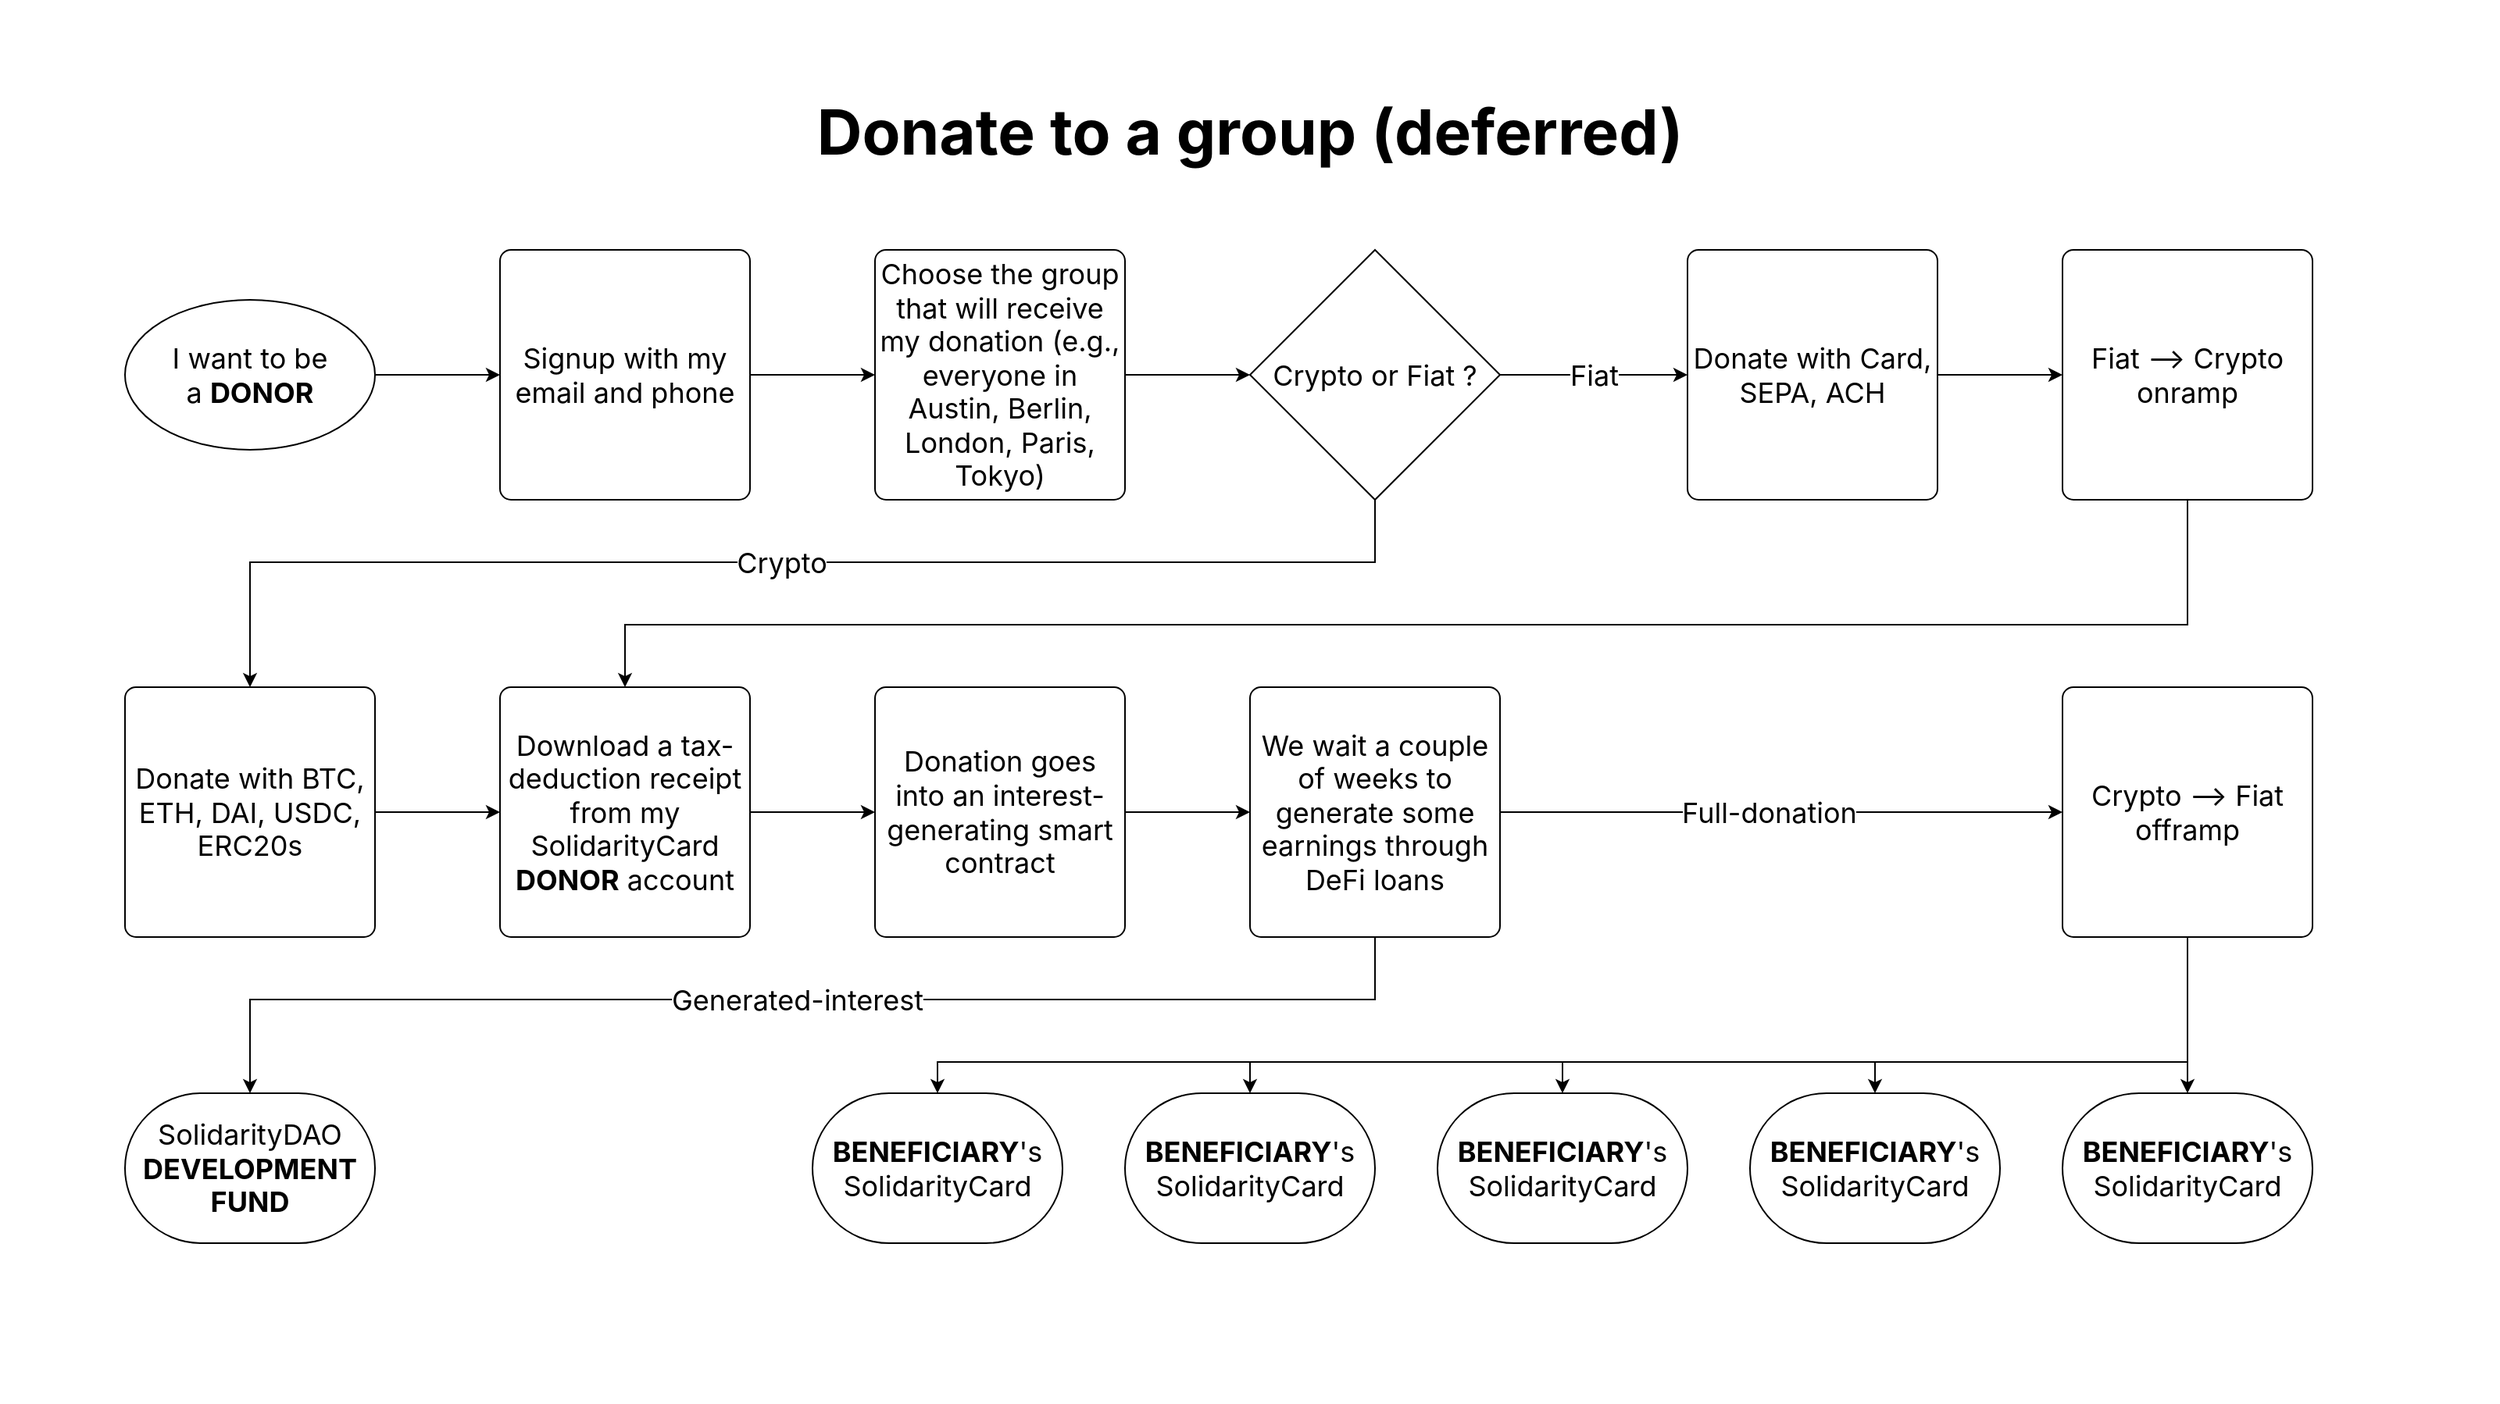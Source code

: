 <mxfile version="12.6.5" type="device"><diagram id="C5RBs43oDa-KdzZeNtuy" name="Page-1"><mxGraphModel dx="1720" dy="1138" grid="1" gridSize="10" guides="1" tooltips="1" connect="1" arrows="1" fold="1" page="1" pageScale="1" pageWidth="1600" pageHeight="900" background="#ffffff" math="0" shadow="0"><root><mxCell id="WIyWlLk6GJQsqaUBKTNV-0"/><mxCell id="WIyWlLk6GJQsqaUBKTNV-1" parent="WIyWlLk6GJQsqaUBKTNV-0"/><mxCell id="5od_YRxya8J1Do6yImXM-0" value="" style="rounded=0;whiteSpace=wrap;html=1;strokeColor=none;fillColor=none;fontFamily=SF Pro Text;fontSize=18;" parent="WIyWlLk6GJQsqaUBKTNV-1" vertex="1"><mxGeometry width="1599" height="898" as="geometry"/></mxCell><mxCell id="jl-ctW1CZzwCZrpfKcMk-42" style="edgeStyle=orthogonalEdgeStyle;rounded=0;orthogonalLoop=1;jettySize=auto;html=1;exitX=1;exitY=0.5;exitDx=0;exitDy=0;exitPerimeter=0;entryX=0;entryY=0.5;entryDx=0;entryDy=0;fontSize=18;fontFamily=SF Pro Text;" parent="WIyWlLk6GJQsqaUBKTNV-1" source="jl-ctW1CZzwCZrpfKcMk-0" target="jl-ctW1CZzwCZrpfKcMk-8" edge="1"><mxGeometry relative="1" as="geometry"/></mxCell><mxCell id="jl-ctW1CZzwCZrpfKcMk-0" value="&lt;font style=&quot;font-size: 18px&quot;&gt;I want to be a&amp;nbsp;&lt;b style=&quot;font-size: 18px&quot;&gt;DONOR&lt;/b&gt;&lt;/font&gt;" style="strokeWidth=1;html=1;shape=mxgraph.flowchart.start_1;whiteSpace=wrap;fontSize=18;fontFamily=SF Pro Text;aspect=fixed;" parent="WIyWlLk6GJQsqaUBKTNV-1" vertex="1"><mxGeometry x="80" y="192" width="160" height="96" as="geometry"/></mxCell><mxCell id="jl-ctW1CZzwCZrpfKcMk-52" value="" style="edgeStyle=orthogonalEdgeStyle;rounded=0;orthogonalLoop=1;jettySize=auto;html=1;fontSize=18;fontFamily=SF Pro Text;" parent="WIyWlLk6GJQsqaUBKTNV-1" source="jl-ctW1CZzwCZrpfKcMk-8" target="jl-ctW1CZzwCZrpfKcMk-51" edge="1"><mxGeometry relative="1" as="geometry"/></mxCell><mxCell id="jl-ctW1CZzwCZrpfKcMk-8" value="Signup with my email and phone" style="rounded=1;whiteSpace=wrap;html=1;absoluteArcSize=1;arcSize=14;strokeWidth=1;shadow=0;fontFamily=SF Pro Text;fontSize=18;aspect=fixed;" parent="WIyWlLk6GJQsqaUBKTNV-1" vertex="1"><mxGeometry x="320" y="160" width="160" height="160" as="geometry"/></mxCell><mxCell id="jl-ctW1CZzwCZrpfKcMk-53" style="edgeStyle=orthogonalEdgeStyle;rounded=0;orthogonalLoop=1;jettySize=auto;html=1;exitX=1;exitY=0.5;exitDx=0;exitDy=0;entryX=0;entryY=0.5;entryDx=0;entryDy=0;entryPerimeter=0;fontSize=18;fontFamily=SF Pro Text;" parent="WIyWlLk6GJQsqaUBKTNV-1" source="jl-ctW1CZzwCZrpfKcMk-51" target="jl-ctW1CZzwCZrpfKcMk-12" edge="1"><mxGeometry relative="1" as="geometry"/></mxCell><mxCell id="jl-ctW1CZzwCZrpfKcMk-51" value="Choose the group that will receive my donation (e.g., everyone in Austin, Berlin, London, Paris, Tokyo)" style="rounded=1;whiteSpace=wrap;html=1;absoluteArcSize=1;arcSize=14;strokeWidth=1;shadow=0;fontFamily=SF Pro Text;fontSize=18;aspect=fixed;" parent="WIyWlLk6GJQsqaUBKTNV-1" vertex="1"><mxGeometry x="560" y="160" width="160" height="160" as="geometry"/></mxCell><mxCell id="jl-ctW1CZzwCZrpfKcMk-21" value="Fiat" style="edgeStyle=orthogonalEdgeStyle;rounded=0;orthogonalLoop=1;jettySize=auto;html=1;exitX=1;exitY=0.5;exitDx=0;exitDy=0;exitPerimeter=0;entryX=0;entryY=0.5;entryDx=0;entryDy=0;fontSize=18;fontFamily=SF Pro Text;" parent="WIyWlLk6GJQsqaUBKTNV-1" source="jl-ctW1CZzwCZrpfKcMk-12" target="jl-ctW1CZzwCZrpfKcMk-18" edge="1"><mxGeometry relative="1" as="geometry"/></mxCell><mxCell id="jl-ctW1CZzwCZrpfKcMk-54" value="Crypto" style="edgeStyle=orthogonalEdgeStyle;rounded=0;orthogonalLoop=1;jettySize=auto;html=1;exitX=0.5;exitY=1;exitDx=0;exitDy=0;exitPerimeter=0;entryX=0.5;entryY=0;entryDx=0;entryDy=0;fontSize=18;fontFamily=SF Pro Text;" parent="WIyWlLk6GJQsqaUBKTNV-1" source="jl-ctW1CZzwCZrpfKcMk-12" target="jl-ctW1CZzwCZrpfKcMk-22" edge="1"><mxGeometry relative="1" as="geometry"><Array as="points"><mxPoint x="880" y="360"/><mxPoint x="160" y="360"/></Array></mxGeometry></mxCell><mxCell id="jl-ctW1CZzwCZrpfKcMk-12" value="Crypto or Fiat ?" style="strokeWidth=1;html=1;shape=mxgraph.flowchart.decision;whiteSpace=wrap;fontSize=18;fontFamily=SF Pro Text;aspect=fixed;" parent="WIyWlLk6GJQsqaUBKTNV-1" vertex="1"><mxGeometry x="800" y="160" width="160" height="160" as="geometry"/></mxCell><mxCell id="jl-ctW1CZzwCZrpfKcMk-44" value="" style="edgeStyle=orthogonalEdgeStyle;rounded=0;orthogonalLoop=1;jettySize=auto;html=1;fontSize=18;fontFamily=SF Pro Text;" parent="WIyWlLk6GJQsqaUBKTNV-1" source="jl-ctW1CZzwCZrpfKcMk-18" target="jl-ctW1CZzwCZrpfKcMk-43" edge="1"><mxGeometry relative="1" as="geometry"/></mxCell><mxCell id="jl-ctW1CZzwCZrpfKcMk-18" value="Donate with Card, SEPA, ACH" style="rounded=1;whiteSpace=wrap;html=1;absoluteArcSize=1;arcSize=14;strokeWidth=1;shadow=0;fontFamily=SF Pro Text;fontSize=18;aspect=fixed;" parent="WIyWlLk6GJQsqaUBKTNV-1" vertex="1"><mxGeometry x="1080" y="160" width="160" height="160" as="geometry"/></mxCell><mxCell id="jl-ctW1CZzwCZrpfKcMk-93" style="edgeStyle=orthogonalEdgeStyle;rounded=0;orthogonalLoop=1;jettySize=auto;html=1;exitX=0.5;exitY=1;exitDx=0;exitDy=0;entryX=0.5;entryY=0;entryDx=0;entryDy=0;fontSize=18;fontFamily=SF Pro Text;" parent="WIyWlLk6GJQsqaUBKTNV-1" source="jl-ctW1CZzwCZrpfKcMk-43" target="jl-ctW1CZzwCZrpfKcMk-26" edge="1"><mxGeometry relative="1" as="geometry"><Array as="points"><mxPoint x="1400" y="400"/><mxPoint x="400" y="400"/></Array></mxGeometry></mxCell><mxCell id="jl-ctW1CZzwCZrpfKcMk-43" value="Fiat --&amp;gt; Crypto onramp" style="rounded=1;whiteSpace=wrap;html=1;absoluteArcSize=1;arcSize=14;strokeWidth=1;shadow=0;fontFamily=SF Pro Text;fontSize=18;aspect=fixed;" parent="WIyWlLk6GJQsqaUBKTNV-1" vertex="1"><mxGeometry x="1320" y="160" width="160" height="160" as="geometry"/></mxCell><mxCell id="jl-ctW1CZzwCZrpfKcMk-27" value="" style="edgeStyle=orthogonalEdgeStyle;rounded=0;orthogonalLoop=1;jettySize=auto;html=1;fontSize=18;fontFamily=SF Pro Text;" parent="WIyWlLk6GJQsqaUBKTNV-1" source="jl-ctW1CZzwCZrpfKcMk-22" target="jl-ctW1CZzwCZrpfKcMk-26" edge="1"><mxGeometry relative="1" as="geometry"/></mxCell><mxCell id="jl-ctW1CZzwCZrpfKcMk-22" value="Donate with BTC, ETH, DAI, USDC, ERC20s" style="rounded=1;whiteSpace=wrap;html=1;absoluteArcSize=1;arcSize=14;strokeWidth=1;shadow=0;fontFamily=SF Pro Text;fontSize=18;aspect=fixed;" parent="WIyWlLk6GJQsqaUBKTNV-1" vertex="1"><mxGeometry x="80" y="440" width="160" height="160" as="geometry"/></mxCell><mxCell id="jl-ctW1CZzwCZrpfKcMk-48" value="" style="edgeStyle=orthogonalEdgeStyle;rounded=0;orthogonalLoop=1;jettySize=auto;html=1;fontSize=18;fontFamily=SF Pro Text;" parent="WIyWlLk6GJQsqaUBKTNV-1" source="jl-ctW1CZzwCZrpfKcMk-26" target="jl-ctW1CZzwCZrpfKcMk-47" edge="1"><mxGeometry relative="1" as="geometry"/></mxCell><mxCell id="jl-ctW1CZzwCZrpfKcMk-26" value="Download a tax-deduction receipt from my SolidarityCard &lt;b&gt;DONOR&lt;/b&gt; account" style="rounded=1;whiteSpace=wrap;html=1;absoluteArcSize=1;arcSize=14;strokeWidth=1;shadow=0;fontFamily=SF Pro Text;fontSize=18;aspect=fixed;" parent="WIyWlLk6GJQsqaUBKTNV-1" vertex="1"><mxGeometry x="320" y="440" width="160" height="160" as="geometry"/></mxCell><mxCell id="jl-ctW1CZzwCZrpfKcMk-50" value="" style="edgeStyle=orthogonalEdgeStyle;rounded=0;orthogonalLoop=1;jettySize=auto;html=1;fontSize=18;fontFamily=SF Pro Text;" parent="WIyWlLk6GJQsqaUBKTNV-1" source="jl-ctW1CZzwCZrpfKcMk-47" target="jl-ctW1CZzwCZrpfKcMk-49" edge="1"><mxGeometry relative="1" as="geometry"/></mxCell><mxCell id="jl-ctW1CZzwCZrpfKcMk-47" value="Donation goes into an interest-generating smart contract" style="rounded=1;whiteSpace=wrap;html=1;absoluteArcSize=1;arcSize=14;strokeWidth=1;shadow=0;fontFamily=SF Pro Text;fontSize=18;aspect=fixed;" parent="WIyWlLk6GJQsqaUBKTNV-1" vertex="1"><mxGeometry x="560" y="440" width="160" height="160" as="geometry"/></mxCell><mxCell id="jl-ctW1CZzwCZrpfKcMk-56" value="" style="edgeStyle=orthogonalEdgeStyle;rounded=0;orthogonalLoop=1;jettySize=auto;html=1;fontSize=18;fontFamily=SF Pro Text;" parent="WIyWlLk6GJQsqaUBKTNV-1" source="jl-ctW1CZzwCZrpfKcMk-49" target="jl-ctW1CZzwCZrpfKcMk-55" edge="1"><mxGeometry relative="1" as="geometry"/></mxCell><mxCell id="jl-ctW1CZzwCZrpfKcMk-64" value="Full-donation" style="text;html=1;align=center;verticalAlign=middle;resizable=0;points=[];labelBackgroundColor=#ffffff;fontSize=18;fontFamily=SF Pro Text;" parent="jl-ctW1CZzwCZrpfKcMk-56" vertex="1" connectable="0"><mxGeometry x="-0.045" relative="1" as="geometry"><mxPoint as="offset"/></mxGeometry></mxCell><mxCell id="jl-ctW1CZzwCZrpfKcMk-62" value="Generated-interest" style="edgeStyle=orthogonalEdgeStyle;rounded=0;orthogonalLoop=1;jettySize=auto;html=1;exitX=0.5;exitY=1;exitDx=0;exitDy=0;entryX=0.5;entryY=0;entryDx=0;entryDy=0;entryPerimeter=0;fontSize=18;fontFamily=SF Pro Text;" parent="WIyWlLk6GJQsqaUBKTNV-1" source="jl-ctW1CZzwCZrpfKcMk-49" target="jl-ctW1CZzwCZrpfKcMk-61" edge="1"><mxGeometry relative="1" as="geometry"><Array as="points"><mxPoint x="880" y="640"/><mxPoint x="160" y="640"/></Array></mxGeometry></mxCell><mxCell id="jl-ctW1CZzwCZrpfKcMk-49" value="We wait a couple of weeks to generate some earnings through DeFi loans" style="rounded=1;whiteSpace=wrap;html=1;absoluteArcSize=1;arcSize=14;strokeWidth=1;shadow=0;fontFamily=SF Pro Text;fontSize=18;aspect=fixed;" parent="WIyWlLk6GJQsqaUBKTNV-1" vertex="1"><mxGeometry x="800" y="440" width="160" height="160" as="geometry"/></mxCell><mxCell id="jl-ctW1CZzwCZrpfKcMk-85" style="edgeStyle=orthogonalEdgeStyle;rounded=0;orthogonalLoop=1;jettySize=auto;html=1;exitX=0.5;exitY=1;exitDx=0;exitDy=0;entryX=0.5;entryY=0;entryDx=0;entryDy=0;entryPerimeter=0;fontSize=18;fontFamily=SF Pro Text;" parent="WIyWlLk6GJQsqaUBKTNV-1" source="jl-ctW1CZzwCZrpfKcMk-55" target="jl-ctW1CZzwCZrpfKcMk-69" edge="1"><mxGeometry relative="1" as="geometry"/></mxCell><mxCell id="jl-ctW1CZzwCZrpfKcMk-86" style="edgeStyle=orthogonalEdgeStyle;rounded=0;orthogonalLoop=1;jettySize=auto;html=1;exitX=0.5;exitY=1;exitDx=0;exitDy=0;entryX=0.5;entryY=0;entryDx=0;entryDy=0;entryPerimeter=0;fontSize=18;fontFamily=SF Pro Text;" parent="WIyWlLk6GJQsqaUBKTNV-1" source="jl-ctW1CZzwCZrpfKcMk-55" target="jl-ctW1CZzwCZrpfKcMk-68" edge="1"><mxGeometry relative="1" as="geometry"><Array as="points"><mxPoint x="1360" y="680"/><mxPoint x="1160" y="680"/></Array></mxGeometry></mxCell><mxCell id="jl-ctW1CZzwCZrpfKcMk-87" style="edgeStyle=orthogonalEdgeStyle;rounded=0;orthogonalLoop=1;jettySize=auto;html=1;exitX=0.5;exitY=1;exitDx=0;exitDy=0;entryX=0.5;entryY=0;entryDx=0;entryDy=0;entryPerimeter=0;fontSize=18;fontFamily=SF Pro Text;" parent="WIyWlLk6GJQsqaUBKTNV-1" source="jl-ctW1CZzwCZrpfKcMk-55" target="jl-ctW1CZzwCZrpfKcMk-67" edge="1"><mxGeometry relative="1" as="geometry"><Array as="points"><mxPoint x="1360" y="680"/><mxPoint x="960" y="680"/></Array></mxGeometry></mxCell><mxCell id="jl-ctW1CZzwCZrpfKcMk-88" style="edgeStyle=orthogonalEdgeStyle;rounded=0;orthogonalLoop=1;jettySize=auto;html=1;exitX=0.5;exitY=1;exitDx=0;exitDy=0;entryX=0.5;entryY=0;entryDx=0;entryDy=0;entryPerimeter=0;fontSize=18;fontFamily=SF Pro Text;" parent="WIyWlLk6GJQsqaUBKTNV-1" source="jl-ctW1CZzwCZrpfKcMk-55" target="jl-ctW1CZzwCZrpfKcMk-66" edge="1"><mxGeometry relative="1" as="geometry"><Array as="points"><mxPoint x="1360" y="680"/><mxPoint x="760" y="680"/></Array></mxGeometry></mxCell><mxCell id="jl-ctW1CZzwCZrpfKcMk-89" style="edgeStyle=orthogonalEdgeStyle;rounded=0;orthogonalLoop=1;jettySize=auto;html=1;exitX=0.5;exitY=1;exitDx=0;exitDy=0;entryX=0.5;entryY=0;entryDx=0;entryDy=0;entryPerimeter=0;fontSize=18;fontFamily=SF Pro Text;" parent="WIyWlLk6GJQsqaUBKTNV-1" source="jl-ctW1CZzwCZrpfKcMk-55" target="jl-ctW1CZzwCZrpfKcMk-36" edge="1"><mxGeometry relative="1" as="geometry"><Array as="points"><mxPoint x="1360" y="680"/><mxPoint x="560" y="680"/></Array></mxGeometry></mxCell><mxCell id="jl-ctW1CZzwCZrpfKcMk-55" value="Crypto --&amp;gt; Fiat offramp" style="rounded=1;whiteSpace=wrap;html=1;absoluteArcSize=1;arcSize=14;strokeWidth=1;shadow=0;fontFamily=SF Pro Text;fontSize=18;aspect=fixed;" parent="WIyWlLk6GJQsqaUBKTNV-1" vertex="1"><mxGeometry x="1320" y="440" width="160" height="160" as="geometry"/></mxCell><mxCell id="jl-ctW1CZzwCZrpfKcMk-36" value="&lt;b&gt;BENEFICIARY&lt;/b&gt;'s SolidarityCard" style="strokeWidth=1;html=1;shape=mxgraph.flowchart.terminator;whiteSpace=wrap;fontSize=18;fontFamily=SF Pro Text;aspect=fixed;" parent="WIyWlLk6GJQsqaUBKTNV-1" vertex="1"><mxGeometry x="520" y="700" width="160" height="96" as="geometry"/></mxCell><mxCell id="jl-ctW1CZzwCZrpfKcMk-61" value="SolidarityDAO &lt;b&gt;DEVELOPMENT FUND&lt;/b&gt;" style="strokeWidth=1;html=1;shape=mxgraph.flowchart.terminator;whiteSpace=wrap;fontSize=18;fontFamily=SF Pro Text;aspect=fixed;" parent="WIyWlLk6GJQsqaUBKTNV-1" vertex="1"><mxGeometry x="80" y="700" width="160" height="96" as="geometry"/></mxCell><mxCell id="jl-ctW1CZzwCZrpfKcMk-66" value="&lt;b&gt;BENEFICIARY&lt;/b&gt;'s SolidarityCard" style="strokeWidth=1;html=1;shape=mxgraph.flowchart.terminator;whiteSpace=wrap;fontSize=18;fontFamily=SF Pro Text;aspect=fixed;" parent="WIyWlLk6GJQsqaUBKTNV-1" vertex="1"><mxGeometry x="720" y="700" width="160" height="96" as="geometry"/></mxCell><mxCell id="jl-ctW1CZzwCZrpfKcMk-67" value="&lt;b&gt;BENEFICIARY&lt;/b&gt;'s SolidarityCard" style="strokeWidth=1;html=1;shape=mxgraph.flowchart.terminator;whiteSpace=wrap;fontSize=18;fontFamily=SF Pro Text;aspect=fixed;" parent="WIyWlLk6GJQsqaUBKTNV-1" vertex="1"><mxGeometry x="920" y="700" width="160" height="96" as="geometry"/></mxCell><mxCell id="jl-ctW1CZzwCZrpfKcMk-68" value="&lt;b&gt;BENEFICIARY&lt;/b&gt;'s SolidarityCard" style="strokeWidth=1;html=1;shape=mxgraph.flowchart.terminator;whiteSpace=wrap;fontSize=18;fontFamily=SF Pro Text;aspect=fixed;" parent="WIyWlLk6GJQsqaUBKTNV-1" vertex="1"><mxGeometry x="1120" y="700" width="160" height="96" as="geometry"/></mxCell><mxCell id="jl-ctW1CZzwCZrpfKcMk-69" value="&lt;b&gt;BENEFICIARY&lt;/b&gt;'s SolidarityCard" style="strokeWidth=1;html=1;shape=mxgraph.flowchart.terminator;whiteSpace=wrap;fontSize=18;fontFamily=SF Pro Text;aspect=fixed;" parent="WIyWlLk6GJQsqaUBKTNV-1" vertex="1"><mxGeometry x="1320" y="700" width="160" height="96" as="geometry"/></mxCell><mxCell id="XLB568OJuryrPQ0NBy3n-0" value="Donate to a group (deferred)" style="text;html=1;strokeColor=none;fillColor=none;align=center;verticalAlign=middle;whiteSpace=wrap;rounded=0;fontFamily=SF Pro Text;fontSize=40;fontStyle=1" parent="WIyWlLk6GJQsqaUBKTNV-1" vertex="1"><mxGeometry x="520" y="60" width="560" height="48" as="geometry"/></mxCell></root></mxGraphModel></diagram></mxfile>